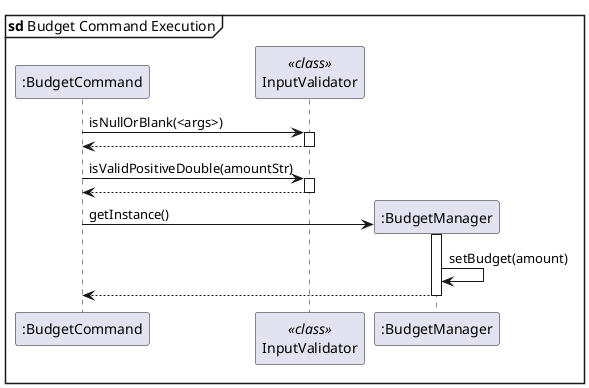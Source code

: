 @startuml budget

mainframe **sd** Budget Command Execution

participant ":BudgetCommand" as BC
participant "InputValidator" as Validator <<class>>

BC -> Validator : isNullOrBlank(<args>)
activate Validator

Validator --> BC :
deactivate Validator

BC -> Validator : isValidPositiveDouble(amountStr)
activate Validator

Validator --> BC :
deactivate Validator

create ":BudgetManager" as BM
BC -> BM : getInstance()
activate BM
BM -> BM : setBudget(amount)

BM --> BC:
deactivate BM





@enduml
